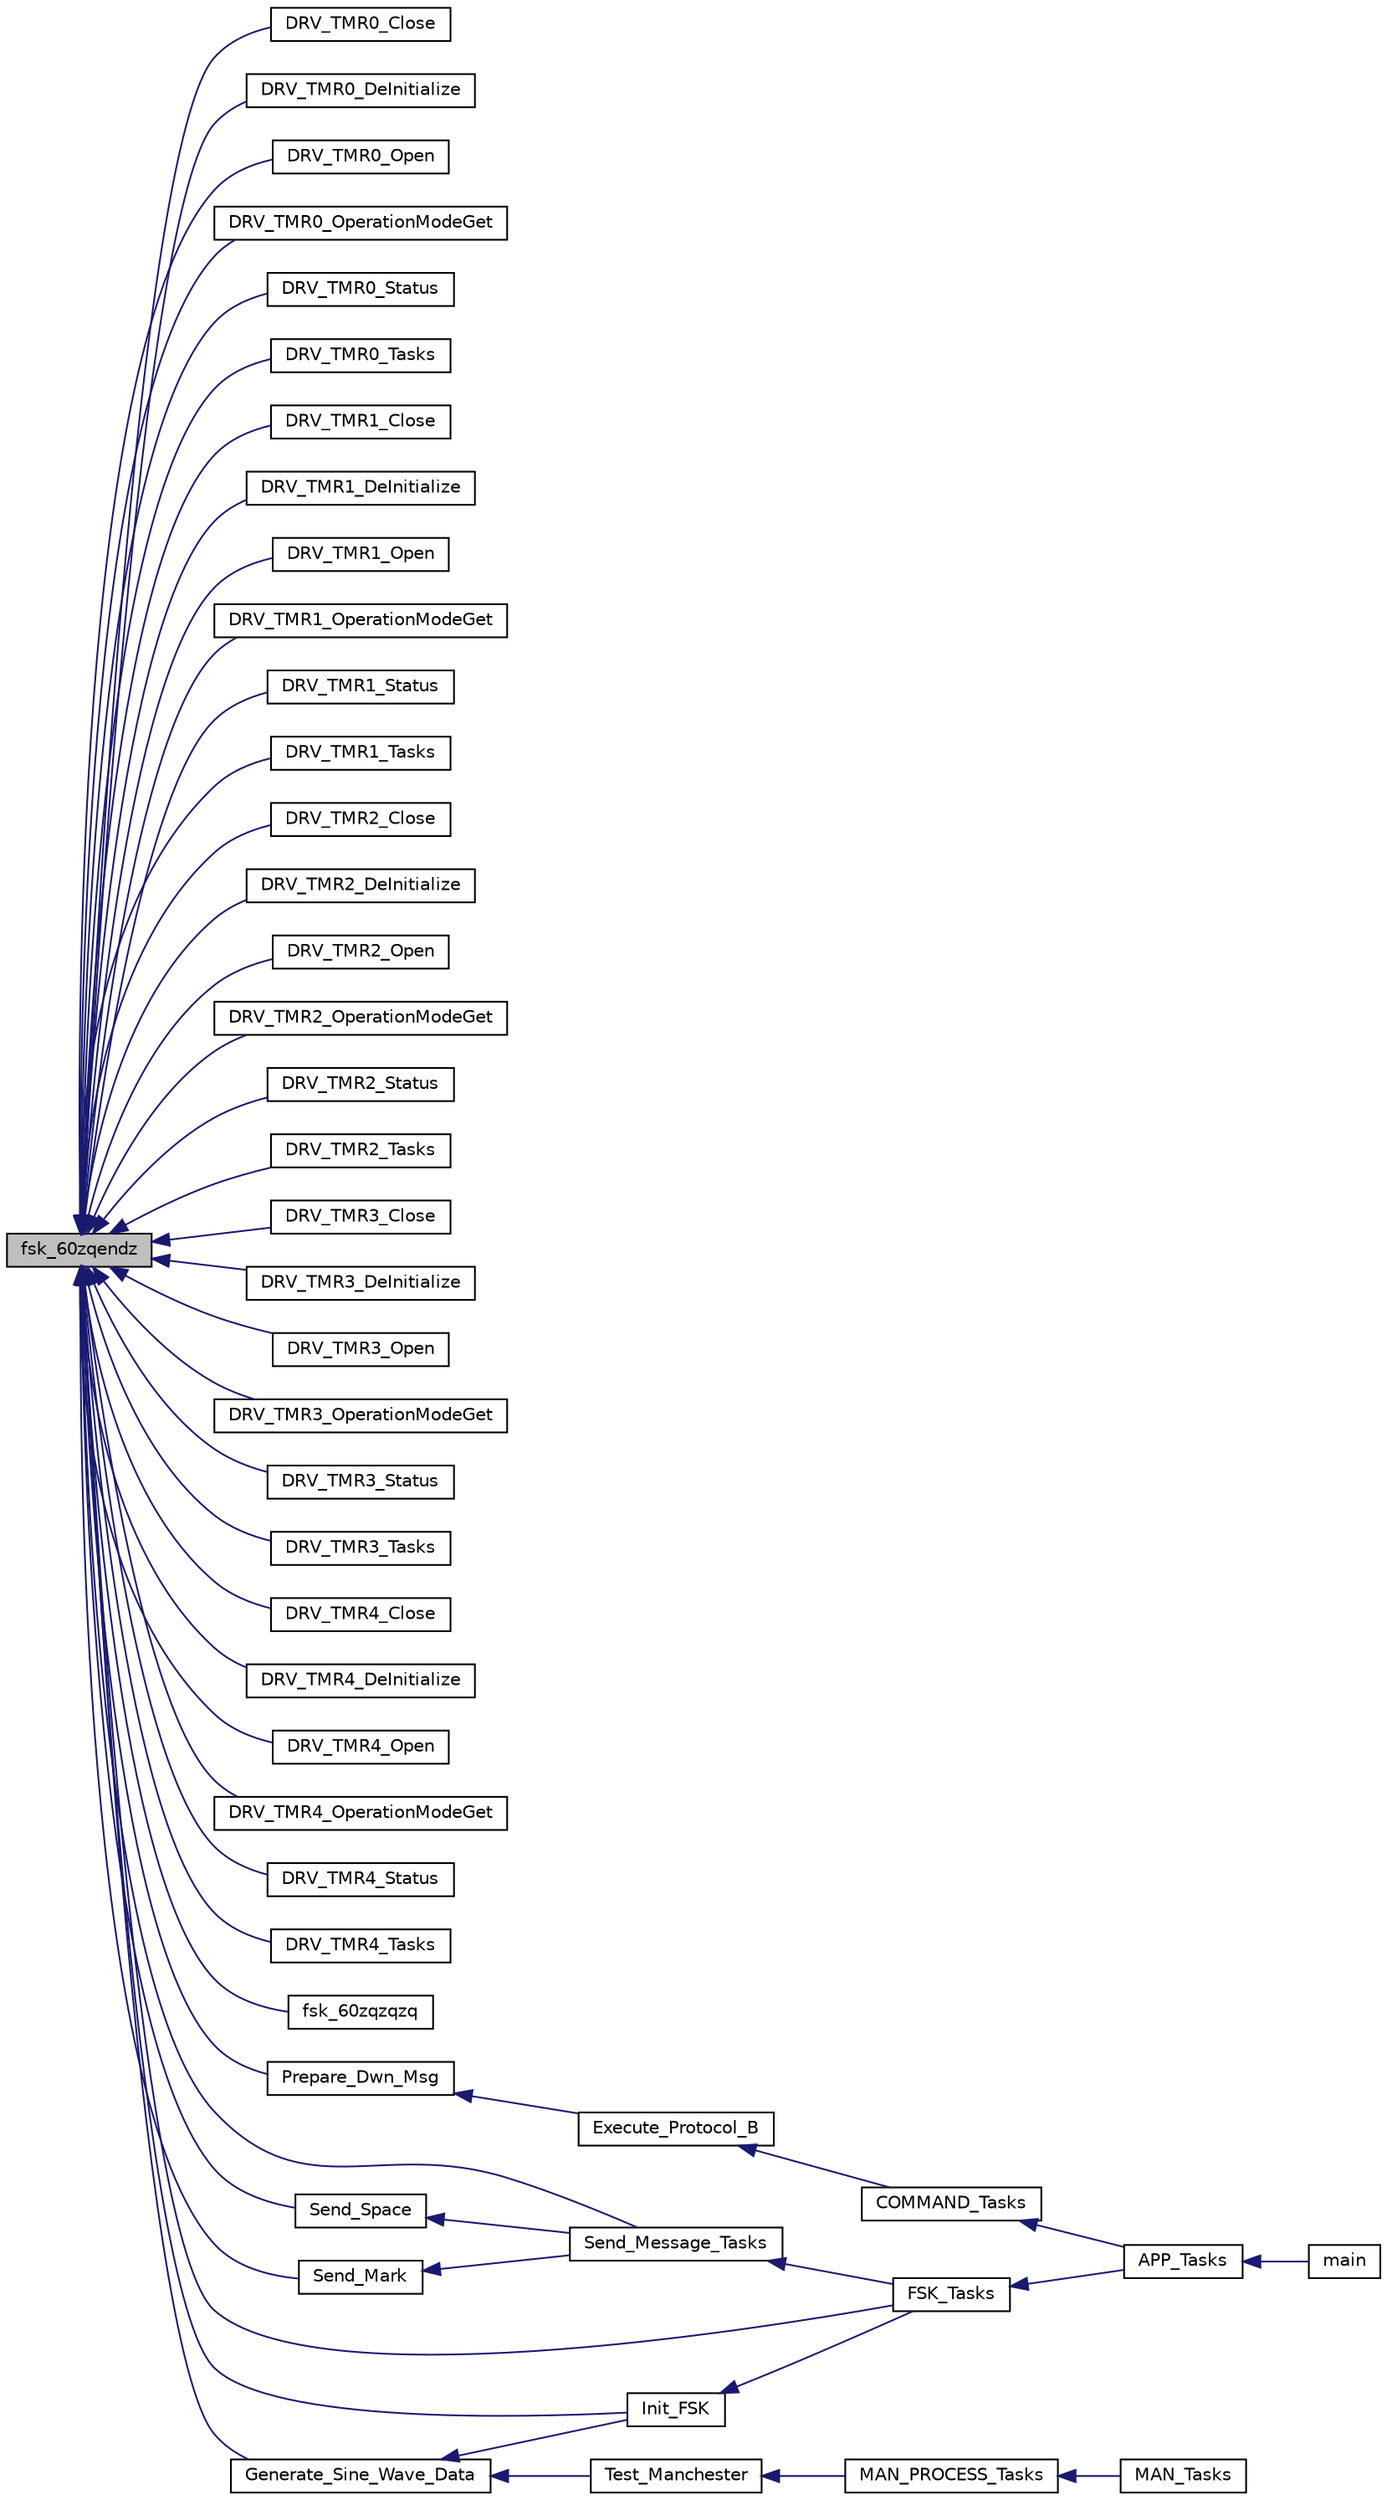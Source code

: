digraph "fsk_60zqendz"
{
  edge [fontname="Helvetica",fontsize="10",labelfontname="Helvetica",labelfontsize="10"];
  node [fontname="Helvetica",fontsize="10",shape=record];
  rankdir="LR";
  Node652 [label="fsk_60zqendz",height=0.2,width=0.4,color="black", fillcolor="grey75", style="filled", fontcolor="black"];
  Node652 -> Node653 [dir="back",color="midnightblue",fontsize="10",style="solid",fontname="Helvetica"];
  Node653 [label="DRV_TMR0_Close",height=0.2,width=0.4,color="black", fillcolor="white", style="filled",URL="$inszt__fsk_8c.html#a32eae35a1e64a44969e70c746ec9cdc2"];
  Node652 -> Node654 [dir="back",color="midnightblue",fontsize="10",style="solid",fontname="Helvetica"];
  Node654 [label="DRV_TMR0_DeInitialize",height=0.2,width=0.4,color="black", fillcolor="white", style="filled",URL="$inszt__fsk_8c.html#ac35e22ce2277246569aa15a0142f42de"];
  Node652 -> Node655 [dir="back",color="midnightblue",fontsize="10",style="solid",fontname="Helvetica"];
  Node655 [label="DRV_TMR0_Open",height=0.2,width=0.4,color="black", fillcolor="white", style="filled",URL="$inszt__fsk_8c.html#a6185be0b1acc5308100e9c168c6d9882"];
  Node652 -> Node656 [dir="back",color="midnightblue",fontsize="10",style="solid",fontname="Helvetica"];
  Node656 [label="DRV_TMR0_OperationModeGet",height=0.2,width=0.4,color="black", fillcolor="white", style="filled",URL="$inszt__fsk_8c.html#a75154e72363837310412c5f0f77ca99b"];
  Node652 -> Node657 [dir="back",color="midnightblue",fontsize="10",style="solid",fontname="Helvetica"];
  Node657 [label="DRV_TMR0_Status",height=0.2,width=0.4,color="black", fillcolor="white", style="filled",URL="$inszt__fsk_8c.html#aa0b45abb3787c0b80fba63077983fda6"];
  Node652 -> Node658 [dir="back",color="midnightblue",fontsize="10",style="solid",fontname="Helvetica"];
  Node658 [label="DRV_TMR0_Tasks",height=0.2,width=0.4,color="black", fillcolor="white", style="filled",URL="$inszt__fsk_8c.html#a074ed24077060483c762988f726d23e9"];
  Node652 -> Node659 [dir="back",color="midnightblue",fontsize="10",style="solid",fontname="Helvetica"];
  Node659 [label="DRV_TMR1_Close",height=0.2,width=0.4,color="black", fillcolor="white", style="filled",URL="$inszt__fsk_8c.html#a6a5cde4bb2a1f040394eff6085aa1d59"];
  Node652 -> Node660 [dir="back",color="midnightblue",fontsize="10",style="solid",fontname="Helvetica"];
  Node660 [label="DRV_TMR1_DeInitialize",height=0.2,width=0.4,color="black", fillcolor="white", style="filled",URL="$inszt__fsk_8c.html#abf7739f5097a1ceff5268ea070a35c9e"];
  Node652 -> Node661 [dir="back",color="midnightblue",fontsize="10",style="solid",fontname="Helvetica"];
  Node661 [label="DRV_TMR1_Open",height=0.2,width=0.4,color="black", fillcolor="white", style="filled",URL="$inszt__fsk_8c.html#ac23662f1a2e62aff3d8576b4fb403b5e"];
  Node652 -> Node662 [dir="back",color="midnightblue",fontsize="10",style="solid",fontname="Helvetica"];
  Node662 [label="DRV_TMR1_OperationModeGet",height=0.2,width=0.4,color="black", fillcolor="white", style="filled",URL="$inszt__fsk_8c.html#a2ddcb52c248a14db2f5d3cc2b8396b4d"];
  Node652 -> Node663 [dir="back",color="midnightblue",fontsize="10",style="solid",fontname="Helvetica"];
  Node663 [label="DRV_TMR1_Status",height=0.2,width=0.4,color="black", fillcolor="white", style="filled",URL="$inszt__fsk_8c.html#af0b509a65d0cc40830845f905e72f383"];
  Node652 -> Node664 [dir="back",color="midnightblue",fontsize="10",style="solid",fontname="Helvetica"];
  Node664 [label="DRV_TMR1_Tasks",height=0.2,width=0.4,color="black", fillcolor="white", style="filled",URL="$inszt__fsk_8c.html#a0c01e1083b80ad88b2bc0fae758b1f0e"];
  Node652 -> Node665 [dir="back",color="midnightblue",fontsize="10",style="solid",fontname="Helvetica"];
  Node665 [label="DRV_TMR2_Close",height=0.2,width=0.4,color="black", fillcolor="white", style="filled",URL="$inszt__fsk_8c.html#a5ad44e5f36f8a566c396331e7c08c15d"];
  Node652 -> Node666 [dir="back",color="midnightblue",fontsize="10",style="solid",fontname="Helvetica"];
  Node666 [label="DRV_TMR2_DeInitialize",height=0.2,width=0.4,color="black", fillcolor="white", style="filled",URL="$inszt__fsk_8c.html#a0aa800750e31f5d3aea0afcd7faa41fe"];
  Node652 -> Node667 [dir="back",color="midnightblue",fontsize="10",style="solid",fontname="Helvetica"];
  Node667 [label="DRV_TMR2_Open",height=0.2,width=0.4,color="black", fillcolor="white", style="filled",URL="$inszt__fsk_8c.html#ae3ec2e7d926f1dfcf4d5b4ec3f4452b1"];
  Node652 -> Node668 [dir="back",color="midnightblue",fontsize="10",style="solid",fontname="Helvetica"];
  Node668 [label="DRV_TMR2_OperationModeGet",height=0.2,width=0.4,color="black", fillcolor="white", style="filled",URL="$inszt__fsk_8c.html#aaec612bc5ca6823e226aa9e168f0f7e4"];
  Node652 -> Node669 [dir="back",color="midnightblue",fontsize="10",style="solid",fontname="Helvetica"];
  Node669 [label="DRV_TMR2_Status",height=0.2,width=0.4,color="black", fillcolor="white", style="filled",URL="$inszt__fsk_8c.html#ab66021f387d5cbb3e7ab20b7718aa773"];
  Node652 -> Node670 [dir="back",color="midnightblue",fontsize="10",style="solid",fontname="Helvetica"];
  Node670 [label="DRV_TMR2_Tasks",height=0.2,width=0.4,color="black", fillcolor="white", style="filled",URL="$inszt__fsk_8c.html#a4cae103296c260a0cacd0bfbb02abec6"];
  Node652 -> Node671 [dir="back",color="midnightblue",fontsize="10",style="solid",fontname="Helvetica"];
  Node671 [label="DRV_TMR3_Close",height=0.2,width=0.4,color="black", fillcolor="white", style="filled",URL="$inszt__fsk_8c.html#a5dd9fa4b5c96ae83f17ed22952b3526b"];
  Node652 -> Node672 [dir="back",color="midnightblue",fontsize="10",style="solid",fontname="Helvetica"];
  Node672 [label="DRV_TMR3_DeInitialize",height=0.2,width=0.4,color="black", fillcolor="white", style="filled",URL="$inszt__fsk_8c.html#a51119949a1b0dc2ade9d15cd3eef3cf9"];
  Node652 -> Node673 [dir="back",color="midnightblue",fontsize="10",style="solid",fontname="Helvetica"];
  Node673 [label="DRV_TMR3_Open",height=0.2,width=0.4,color="black", fillcolor="white", style="filled",URL="$inszt__fsk_8c.html#a14def85d2721c6fe7a0f52e5da985745"];
  Node652 -> Node674 [dir="back",color="midnightblue",fontsize="10",style="solid",fontname="Helvetica"];
  Node674 [label="DRV_TMR3_OperationModeGet",height=0.2,width=0.4,color="black", fillcolor="white", style="filled",URL="$inszt__fsk_8c.html#aba3d374b5742c8fed77fb9c5125906e8"];
  Node652 -> Node675 [dir="back",color="midnightblue",fontsize="10",style="solid",fontname="Helvetica"];
  Node675 [label="DRV_TMR3_Status",height=0.2,width=0.4,color="black", fillcolor="white", style="filled",URL="$inszt__fsk_8c.html#ab337820f2261ee63bfbdbe91f999de92"];
  Node652 -> Node676 [dir="back",color="midnightblue",fontsize="10",style="solid",fontname="Helvetica"];
  Node676 [label="DRV_TMR3_Tasks",height=0.2,width=0.4,color="black", fillcolor="white", style="filled",URL="$inszt__fsk_8c.html#ac4622292b2dab66f9b5ae9778db08478"];
  Node652 -> Node677 [dir="back",color="midnightblue",fontsize="10",style="solid",fontname="Helvetica"];
  Node677 [label="DRV_TMR4_Close",height=0.2,width=0.4,color="black", fillcolor="white", style="filled",URL="$inszt__fsk_8c.html#abca98245dd4f6348cc96c19911fa2f7f"];
  Node652 -> Node678 [dir="back",color="midnightblue",fontsize="10",style="solid",fontname="Helvetica"];
  Node678 [label="DRV_TMR4_DeInitialize",height=0.2,width=0.4,color="black", fillcolor="white", style="filled",URL="$inszt__fsk_8c.html#a24315793d9553d184024aea496534bc5"];
  Node652 -> Node679 [dir="back",color="midnightblue",fontsize="10",style="solid",fontname="Helvetica"];
  Node679 [label="DRV_TMR4_Open",height=0.2,width=0.4,color="black", fillcolor="white", style="filled",URL="$inszt__fsk_8c.html#a6e2c39c5a9d8b23859be0e673b43b1b9"];
  Node652 -> Node680 [dir="back",color="midnightblue",fontsize="10",style="solid",fontname="Helvetica"];
  Node680 [label="DRV_TMR4_OperationModeGet",height=0.2,width=0.4,color="black", fillcolor="white", style="filled",URL="$inszt__fsk_8c.html#ad47780c4b3a36ef4f64841b0106a751d"];
  Node652 -> Node681 [dir="back",color="midnightblue",fontsize="10",style="solid",fontname="Helvetica"];
  Node681 [label="DRV_TMR4_Status",height=0.2,width=0.4,color="black", fillcolor="white", style="filled",URL="$inszt__fsk_8c.html#aeb55a9257642cf221bcb641b25033668"];
  Node652 -> Node682 [dir="back",color="midnightblue",fontsize="10",style="solid",fontname="Helvetica"];
  Node682 [label="DRV_TMR4_Tasks",height=0.2,width=0.4,color="black", fillcolor="white", style="filled",URL="$inszt__fsk_8c.html#a97a4bb302673812056f8ad54ea70b59e"];
  Node652 -> Node683 [dir="back",color="midnightblue",fontsize="10",style="solid",fontname="Helvetica"];
  Node683 [label="fsk_60zqzqzq",height=0.2,width=0.4,color="black", fillcolor="white", style="filled",URL="$inszt__fsk_8c.html#a60375f587b3c3e67b586d66f640a720c"];
  Node652 -> Node684 [dir="back",color="midnightblue",fontsize="10",style="solid",fontname="Helvetica"];
  Node684 [label="FSK_Tasks",height=0.2,width=0.4,color="black", fillcolor="white", style="filled",URL="$inszt__fsk_8c.html#a86e42784b2bc0d852d28898161103760"];
  Node684 -> Node685 [dir="back",color="midnightblue",fontsize="10",style="solid",fontname="Helvetica"];
  Node685 [label="APP_Tasks",height=0.2,width=0.4,color="black", fillcolor="white", style="filled",URL="$inszt__app_8c.html#a859aee46b660cfee47cfd45ce08f6862"];
  Node685 -> Node686 [dir="back",color="midnightblue",fontsize="10",style="solid",fontname="Helvetica"];
  Node686 [label="main",height=0.2,width=0.4,color="black", fillcolor="white", style="filled",URL="$inszt__main_8c.html#a840291bc02cba5474a4cb46a9b9566fe"];
  Node652 -> Node687 [dir="back",color="midnightblue",fontsize="10",style="solid",fontname="Helvetica"];
  Node687 [label="Generate_Sine_Wave_Data",height=0.2,width=0.4,color="black", fillcolor="white", style="filled",URL="$inszt__fsk_8c.html#addea2446d70661efa9c99a5c78073ffa"];
  Node687 -> Node688 [dir="back",color="midnightblue",fontsize="10",style="solid",fontname="Helvetica"];
  Node688 [label="Init_FSK",height=0.2,width=0.4,color="black", fillcolor="white", style="filled",URL="$inszt__fsk_8c.html#abf81b4f4803cca658397c138bc6fe2d0"];
  Node688 -> Node684 [dir="back",color="midnightblue",fontsize="10",style="solid",fontname="Helvetica"];
  Node687 -> Node689 [dir="back",color="midnightblue",fontsize="10",style="solid",fontname="Helvetica"];
  Node689 [label="Test_Manchester",height=0.2,width=0.4,color="black", fillcolor="white", style="filled",URL="$inszt__man_8c.html#a58180a4bddf2eb82b49ce86257a95346"];
  Node689 -> Node690 [dir="back",color="midnightblue",fontsize="10",style="solid",fontname="Helvetica"];
  Node690 [label="MAN_PROCESS_Tasks",height=0.2,width=0.4,color="black", fillcolor="white", style="filled",URL="$inszt__man_8c.html#a48e348dab43f9719d4c7f62dcdc91ccf"];
  Node690 -> Node691 [dir="back",color="midnightblue",fontsize="10",style="solid",fontname="Helvetica"];
  Node691 [label="MAN_Tasks",height=0.2,width=0.4,color="black", fillcolor="white", style="filled",URL="$man_8h.html#aee1e768706fd21921cca7b874ff4f232"];
  Node652 -> Node688 [dir="back",color="midnightblue",fontsize="10",style="solid",fontname="Helvetica"];
  Node652 -> Node692 [dir="back",color="midnightblue",fontsize="10",style="solid",fontname="Helvetica"];
  Node692 [label="Prepare_Dwn_Msg",height=0.2,width=0.4,color="black", fillcolor="white", style="filled",URL="$inszt__fsk_8c.html#af03119517238e3e23ca0fd0ade4eabfa"];
  Node692 -> Node693 [dir="back",color="midnightblue",fontsize="10",style="solid",fontname="Helvetica"];
  Node693 [label="Execute_Protocol_B",height=0.2,width=0.4,color="black", fillcolor="white", style="filled",URL="$inszt__commands_8c.html#a8e4d3181dba6334ad9065acfbca9e2ab"];
  Node693 -> Node694 [dir="back",color="midnightblue",fontsize="10",style="solid",fontname="Helvetica"];
  Node694 [label="COMMAND_Tasks",height=0.2,width=0.4,color="black", fillcolor="white", style="filled",URL="$inszt__commands_8c.html#a18253442833a6f9dcc1031492524596c"];
  Node694 -> Node685 [dir="back",color="midnightblue",fontsize="10",style="solid",fontname="Helvetica"];
  Node652 -> Node695 [dir="back",color="midnightblue",fontsize="10",style="solid",fontname="Helvetica"];
  Node695 [label="Send_Mark",height=0.2,width=0.4,color="black", fillcolor="white", style="filled",URL="$inszt__fsk_8c.html#af6df46cfba14cca3d40316ea7fd73864"];
  Node695 -> Node696 [dir="back",color="midnightblue",fontsize="10",style="solid",fontname="Helvetica"];
  Node696 [label="Send_Message_Tasks",height=0.2,width=0.4,color="black", fillcolor="white", style="filled",URL="$inszt__fsk_8c.html#a45a8cc3ff099bf7fc92d3f6328fc0177"];
  Node696 -> Node684 [dir="back",color="midnightblue",fontsize="10",style="solid",fontname="Helvetica"];
  Node652 -> Node696 [dir="back",color="midnightblue",fontsize="10",style="solid",fontname="Helvetica"];
  Node652 -> Node697 [dir="back",color="midnightblue",fontsize="10",style="solid",fontname="Helvetica"];
  Node697 [label="Send_Space",height=0.2,width=0.4,color="black", fillcolor="white", style="filled",URL="$inszt__fsk_8c.html#ad64d2f0c440d4a040bc0efd2f44d24e4"];
  Node697 -> Node696 [dir="back",color="midnightblue",fontsize="10",style="solid",fontname="Helvetica"];
}
